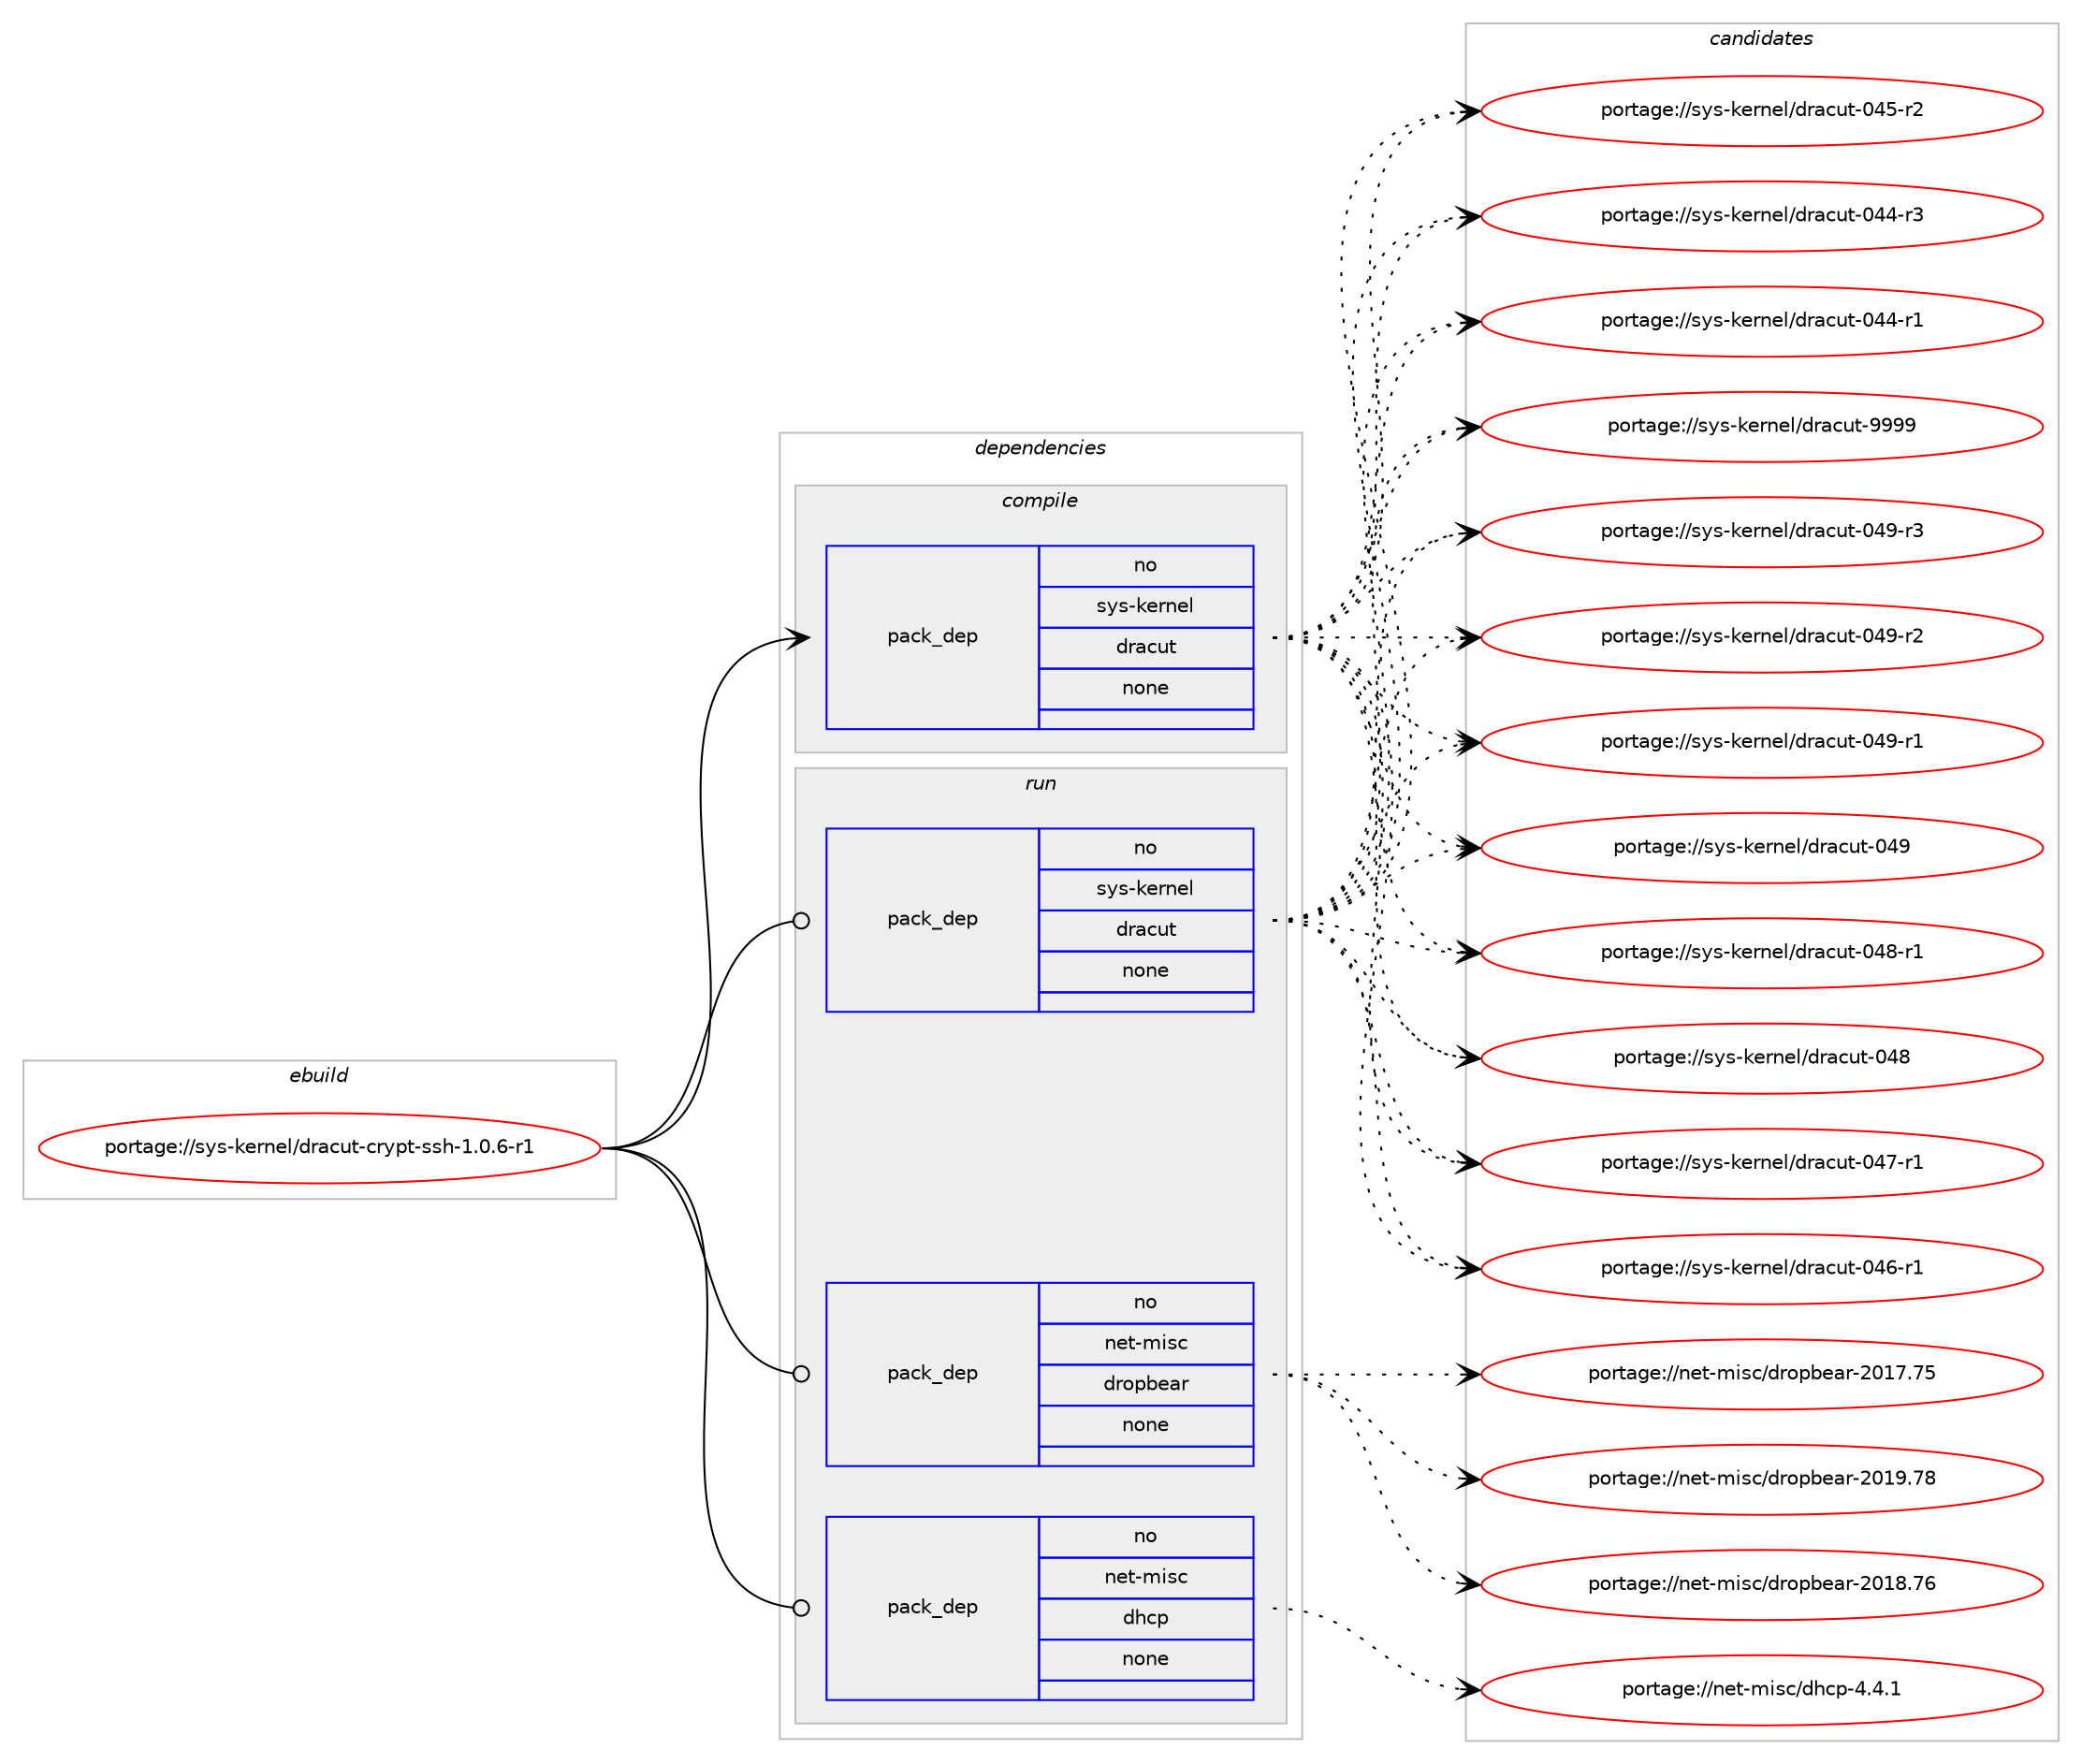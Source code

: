 digraph prolog {

# *************
# Graph options
# *************

newrank=true;
concentrate=true;
compound=true;
graph [rankdir=LR,fontname=Helvetica,fontsize=10,ranksep=1.5];#, ranksep=2.5, nodesep=0.2];
edge  [arrowhead=vee];
node  [fontname=Helvetica,fontsize=10];

# **********
# The ebuild
# **********

subgraph cluster_leftcol {
color=gray;
rank=same;
label=<<i>ebuild</i>>;
id [label="portage://sys-kernel/dracut-crypt-ssh-1.0.6-r1", color=red, width=4, href="../sys-kernel/dracut-crypt-ssh-1.0.6-r1.svg"];
}

# ****************
# The dependencies
# ****************

subgraph cluster_midcol {
color=gray;
label=<<i>dependencies</i>>;
subgraph cluster_compile {
fillcolor="#eeeeee";
style=filled;
label=<<i>compile</i>>;
subgraph pack37247 {
dependency47397 [label=<<TABLE BORDER="0" CELLBORDER="1" CELLSPACING="0" CELLPADDING="4" WIDTH="220"><TR><TD ROWSPAN="6" CELLPADDING="30">pack_dep</TD></TR><TR><TD WIDTH="110">no</TD></TR><TR><TD>sys-kernel</TD></TR><TR><TD>dracut</TD></TR><TR><TD>none</TD></TR><TR><TD></TD></TR></TABLE>>, shape=none, color=blue];
}
id:e -> dependency47397:w [weight=20,style="solid",arrowhead="vee"];
}
subgraph cluster_compileandrun {
fillcolor="#eeeeee";
style=filled;
label=<<i>compile and run</i>>;
}
subgraph cluster_run {
fillcolor="#eeeeee";
style=filled;
label=<<i>run</i>>;
subgraph pack37248 {
dependency47398 [label=<<TABLE BORDER="0" CELLBORDER="1" CELLSPACING="0" CELLPADDING="4" WIDTH="220"><TR><TD ROWSPAN="6" CELLPADDING="30">pack_dep</TD></TR><TR><TD WIDTH="110">no</TD></TR><TR><TD>net-misc</TD></TR><TR><TD>dhcp</TD></TR><TR><TD>none</TD></TR><TR><TD></TD></TR></TABLE>>, shape=none, color=blue];
}
id:e -> dependency47398:w [weight=20,style="solid",arrowhead="odot"];
subgraph pack37249 {
dependency47399 [label=<<TABLE BORDER="0" CELLBORDER="1" CELLSPACING="0" CELLPADDING="4" WIDTH="220"><TR><TD ROWSPAN="6" CELLPADDING="30">pack_dep</TD></TR><TR><TD WIDTH="110">no</TD></TR><TR><TD>net-misc</TD></TR><TR><TD>dropbear</TD></TR><TR><TD>none</TD></TR><TR><TD></TD></TR></TABLE>>, shape=none, color=blue];
}
id:e -> dependency47399:w [weight=20,style="solid",arrowhead="odot"];
subgraph pack37250 {
dependency47400 [label=<<TABLE BORDER="0" CELLBORDER="1" CELLSPACING="0" CELLPADDING="4" WIDTH="220"><TR><TD ROWSPAN="6" CELLPADDING="30">pack_dep</TD></TR><TR><TD WIDTH="110">no</TD></TR><TR><TD>sys-kernel</TD></TR><TR><TD>dracut</TD></TR><TR><TD>none</TD></TR><TR><TD></TD></TR></TABLE>>, shape=none, color=blue];
}
id:e -> dependency47400:w [weight=20,style="solid",arrowhead="odot"];
}
}

# **************
# The candidates
# **************

subgraph cluster_choices {
rank=same;
color=gray;
label=<<i>candidates</i>>;

subgraph choice37247 {
color=black;
nodesep=1;
choice115121115451071011141101011084710011497991171164557575757 [label="portage://sys-kernel/dracut-9999", color=red, width=4,href="../sys-kernel/dracut-9999.svg"];
choice11512111545107101114110101108471001149799117116454852574511451 [label="portage://sys-kernel/dracut-049-r3", color=red, width=4,href="../sys-kernel/dracut-049-r3.svg"];
choice11512111545107101114110101108471001149799117116454852574511450 [label="portage://sys-kernel/dracut-049-r2", color=red, width=4,href="../sys-kernel/dracut-049-r2.svg"];
choice11512111545107101114110101108471001149799117116454852574511449 [label="portage://sys-kernel/dracut-049-r1", color=red, width=4,href="../sys-kernel/dracut-049-r1.svg"];
choice1151211154510710111411010110847100114979911711645485257 [label="portage://sys-kernel/dracut-049", color=red, width=4,href="../sys-kernel/dracut-049.svg"];
choice11512111545107101114110101108471001149799117116454852564511449 [label="portage://sys-kernel/dracut-048-r1", color=red, width=4,href="../sys-kernel/dracut-048-r1.svg"];
choice1151211154510710111411010110847100114979911711645485256 [label="portage://sys-kernel/dracut-048", color=red, width=4,href="../sys-kernel/dracut-048.svg"];
choice11512111545107101114110101108471001149799117116454852554511449 [label="portage://sys-kernel/dracut-047-r1", color=red, width=4,href="../sys-kernel/dracut-047-r1.svg"];
choice11512111545107101114110101108471001149799117116454852544511449 [label="portage://sys-kernel/dracut-046-r1", color=red, width=4,href="../sys-kernel/dracut-046-r1.svg"];
choice11512111545107101114110101108471001149799117116454852534511450 [label="portage://sys-kernel/dracut-045-r2", color=red, width=4,href="../sys-kernel/dracut-045-r2.svg"];
choice11512111545107101114110101108471001149799117116454852524511451 [label="portage://sys-kernel/dracut-044-r3", color=red, width=4,href="../sys-kernel/dracut-044-r3.svg"];
choice11512111545107101114110101108471001149799117116454852524511449 [label="portage://sys-kernel/dracut-044-r1", color=red, width=4,href="../sys-kernel/dracut-044-r1.svg"];
dependency47397:e -> choice115121115451071011141101011084710011497991171164557575757:w [style=dotted,weight="100"];
dependency47397:e -> choice11512111545107101114110101108471001149799117116454852574511451:w [style=dotted,weight="100"];
dependency47397:e -> choice11512111545107101114110101108471001149799117116454852574511450:w [style=dotted,weight="100"];
dependency47397:e -> choice11512111545107101114110101108471001149799117116454852574511449:w [style=dotted,weight="100"];
dependency47397:e -> choice1151211154510710111411010110847100114979911711645485257:w [style=dotted,weight="100"];
dependency47397:e -> choice11512111545107101114110101108471001149799117116454852564511449:w [style=dotted,weight="100"];
dependency47397:e -> choice1151211154510710111411010110847100114979911711645485256:w [style=dotted,weight="100"];
dependency47397:e -> choice11512111545107101114110101108471001149799117116454852554511449:w [style=dotted,weight="100"];
dependency47397:e -> choice11512111545107101114110101108471001149799117116454852544511449:w [style=dotted,weight="100"];
dependency47397:e -> choice11512111545107101114110101108471001149799117116454852534511450:w [style=dotted,weight="100"];
dependency47397:e -> choice11512111545107101114110101108471001149799117116454852524511451:w [style=dotted,weight="100"];
dependency47397:e -> choice11512111545107101114110101108471001149799117116454852524511449:w [style=dotted,weight="100"];
}
subgraph choice37248 {
color=black;
nodesep=1;
choice11010111645109105115994710010499112455246524649 [label="portage://net-misc/dhcp-4.4.1", color=red, width=4,href="../net-misc/dhcp-4.4.1.svg"];
dependency47398:e -> choice11010111645109105115994710010499112455246524649:w [style=dotted,weight="100"];
}
subgraph choice37249 {
color=black;
nodesep=1;
choice11010111645109105115994710011411111298101971144550484957465556 [label="portage://net-misc/dropbear-2019.78", color=red, width=4,href="../net-misc/dropbear-2019.78.svg"];
choice11010111645109105115994710011411111298101971144550484956465554 [label="portage://net-misc/dropbear-2018.76", color=red, width=4,href="../net-misc/dropbear-2018.76.svg"];
choice11010111645109105115994710011411111298101971144550484955465553 [label="portage://net-misc/dropbear-2017.75", color=red, width=4,href="../net-misc/dropbear-2017.75.svg"];
dependency47399:e -> choice11010111645109105115994710011411111298101971144550484957465556:w [style=dotted,weight="100"];
dependency47399:e -> choice11010111645109105115994710011411111298101971144550484956465554:w [style=dotted,weight="100"];
dependency47399:e -> choice11010111645109105115994710011411111298101971144550484955465553:w [style=dotted,weight="100"];
}
subgraph choice37250 {
color=black;
nodesep=1;
choice115121115451071011141101011084710011497991171164557575757 [label="portage://sys-kernel/dracut-9999", color=red, width=4,href="../sys-kernel/dracut-9999.svg"];
choice11512111545107101114110101108471001149799117116454852574511451 [label="portage://sys-kernel/dracut-049-r3", color=red, width=4,href="../sys-kernel/dracut-049-r3.svg"];
choice11512111545107101114110101108471001149799117116454852574511450 [label="portage://sys-kernel/dracut-049-r2", color=red, width=4,href="../sys-kernel/dracut-049-r2.svg"];
choice11512111545107101114110101108471001149799117116454852574511449 [label="portage://sys-kernel/dracut-049-r1", color=red, width=4,href="../sys-kernel/dracut-049-r1.svg"];
choice1151211154510710111411010110847100114979911711645485257 [label="portage://sys-kernel/dracut-049", color=red, width=4,href="../sys-kernel/dracut-049.svg"];
choice11512111545107101114110101108471001149799117116454852564511449 [label="portage://sys-kernel/dracut-048-r1", color=red, width=4,href="../sys-kernel/dracut-048-r1.svg"];
choice1151211154510710111411010110847100114979911711645485256 [label="portage://sys-kernel/dracut-048", color=red, width=4,href="../sys-kernel/dracut-048.svg"];
choice11512111545107101114110101108471001149799117116454852554511449 [label="portage://sys-kernel/dracut-047-r1", color=red, width=4,href="../sys-kernel/dracut-047-r1.svg"];
choice11512111545107101114110101108471001149799117116454852544511449 [label="portage://sys-kernel/dracut-046-r1", color=red, width=4,href="../sys-kernel/dracut-046-r1.svg"];
choice11512111545107101114110101108471001149799117116454852534511450 [label="portage://sys-kernel/dracut-045-r2", color=red, width=4,href="../sys-kernel/dracut-045-r2.svg"];
choice11512111545107101114110101108471001149799117116454852524511451 [label="portage://sys-kernel/dracut-044-r3", color=red, width=4,href="../sys-kernel/dracut-044-r3.svg"];
choice11512111545107101114110101108471001149799117116454852524511449 [label="portage://sys-kernel/dracut-044-r1", color=red, width=4,href="../sys-kernel/dracut-044-r1.svg"];
dependency47400:e -> choice115121115451071011141101011084710011497991171164557575757:w [style=dotted,weight="100"];
dependency47400:e -> choice11512111545107101114110101108471001149799117116454852574511451:w [style=dotted,weight="100"];
dependency47400:e -> choice11512111545107101114110101108471001149799117116454852574511450:w [style=dotted,weight="100"];
dependency47400:e -> choice11512111545107101114110101108471001149799117116454852574511449:w [style=dotted,weight="100"];
dependency47400:e -> choice1151211154510710111411010110847100114979911711645485257:w [style=dotted,weight="100"];
dependency47400:e -> choice11512111545107101114110101108471001149799117116454852564511449:w [style=dotted,weight="100"];
dependency47400:e -> choice1151211154510710111411010110847100114979911711645485256:w [style=dotted,weight="100"];
dependency47400:e -> choice11512111545107101114110101108471001149799117116454852554511449:w [style=dotted,weight="100"];
dependency47400:e -> choice11512111545107101114110101108471001149799117116454852544511449:w [style=dotted,weight="100"];
dependency47400:e -> choice11512111545107101114110101108471001149799117116454852534511450:w [style=dotted,weight="100"];
dependency47400:e -> choice11512111545107101114110101108471001149799117116454852524511451:w [style=dotted,weight="100"];
dependency47400:e -> choice11512111545107101114110101108471001149799117116454852524511449:w [style=dotted,weight="100"];
}
}

}
